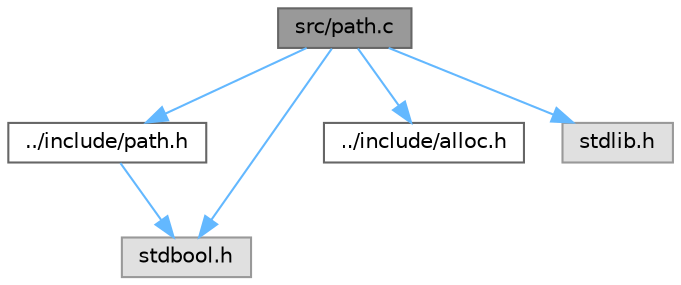 digraph "src/path.c"
{
 // LATEX_PDF_SIZE
  bgcolor="transparent";
  edge [fontname=Helvetica,fontsize=10,labelfontname=Helvetica,labelfontsize=10];
  node [fontname=Helvetica,fontsize=10,shape=box,height=0.2,width=0.4];
  Node1 [label="src/path.c",height=0.2,width=0.4,color="gray40", fillcolor="grey60", style="filled", fontcolor="black",tooltip="contain the function to control the path."];
  Node1 -> Node2 [color="steelblue1",style="solid"];
  Node2 [label="../include/path.h",height=0.2,width=0.4,color="grey40", fillcolor="white", style="filled",URL="$path_8h.html",tooltip=" "];
  Node2 -> Node3 [color="steelblue1",style="solid"];
  Node3 [label="stdbool.h",height=0.2,width=0.4,color="grey60", fillcolor="#E0E0E0", style="filled",tooltip=" "];
  Node1 -> Node4 [color="steelblue1",style="solid"];
  Node4 [label="../include/alloc.h",height=0.2,width=0.4,color="grey40", fillcolor="white", style="filled",URL="$alloc_8h.html",tooltip=" "];
  Node1 -> Node3 [color="steelblue1",style="solid"];
  Node1 -> Node5 [color="steelblue1",style="solid"];
  Node5 [label="stdlib.h",height=0.2,width=0.4,color="grey60", fillcolor="#E0E0E0", style="filled",tooltip=" "];
}
